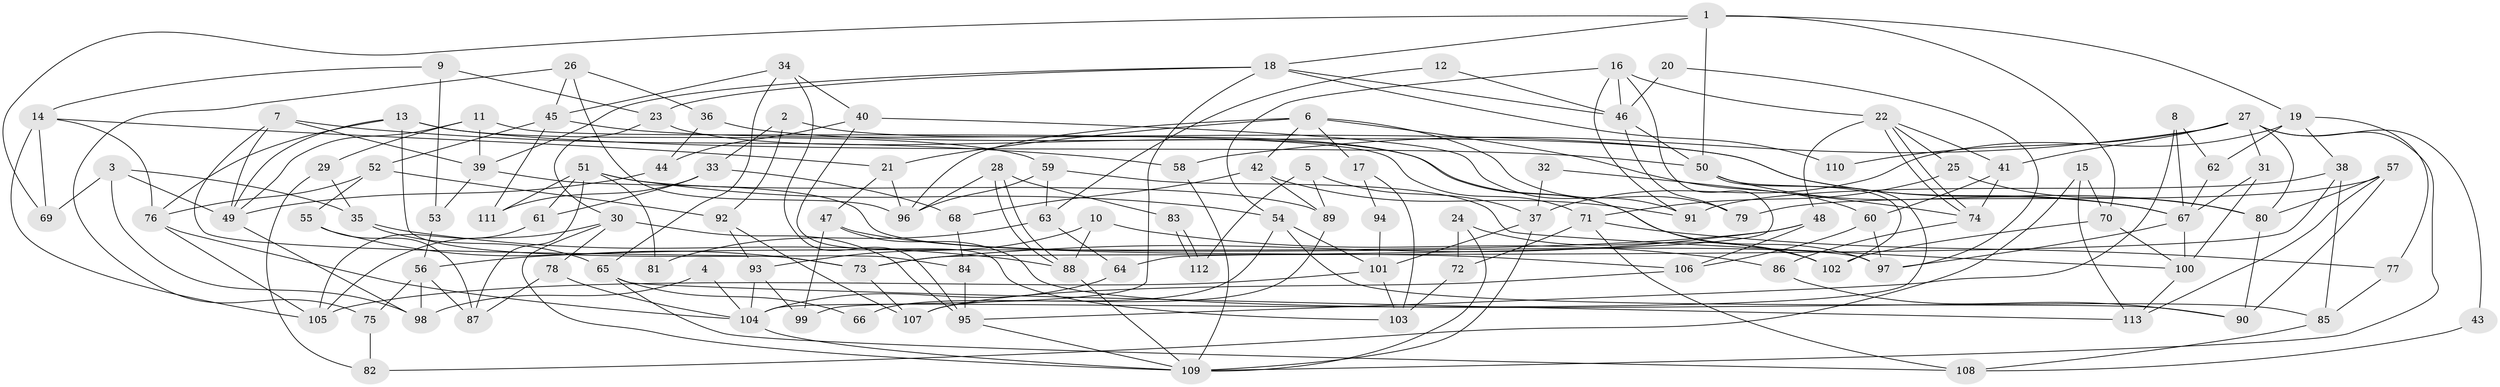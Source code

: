 // Generated by graph-tools (version 1.1) at 2025/48/03/09/25 04:48:57]
// undirected, 113 vertices, 226 edges
graph export_dot {
graph [start="1"]
  node [color=gray90,style=filled];
  1;
  2;
  3;
  4;
  5;
  6;
  7;
  8;
  9;
  10;
  11;
  12;
  13;
  14;
  15;
  16;
  17;
  18;
  19;
  20;
  21;
  22;
  23;
  24;
  25;
  26;
  27;
  28;
  29;
  30;
  31;
  32;
  33;
  34;
  35;
  36;
  37;
  38;
  39;
  40;
  41;
  42;
  43;
  44;
  45;
  46;
  47;
  48;
  49;
  50;
  51;
  52;
  53;
  54;
  55;
  56;
  57;
  58;
  59;
  60;
  61;
  62;
  63;
  64;
  65;
  66;
  67;
  68;
  69;
  70;
  71;
  72;
  73;
  74;
  75;
  76;
  77;
  78;
  79;
  80;
  81;
  82;
  83;
  84;
  85;
  86;
  87;
  88;
  89;
  90;
  91;
  92;
  93;
  94;
  95;
  96;
  97;
  98;
  99;
  100;
  101;
  102;
  103;
  104;
  105;
  106;
  107;
  108;
  109;
  110;
  111;
  112;
  113;
  1 -- 19;
  1 -- 18;
  1 -- 50;
  1 -- 69;
  1 -- 70;
  2 -- 102;
  2 -- 92;
  2 -- 33;
  3 -- 69;
  3 -- 35;
  3 -- 49;
  3 -- 98;
  4 -- 104;
  4 -- 98;
  5 -- 89;
  5 -- 37;
  5 -- 112;
  6 -- 60;
  6 -- 79;
  6 -- 17;
  6 -- 21;
  6 -- 42;
  6 -- 96;
  7 -- 58;
  7 -- 73;
  7 -- 39;
  7 -- 49;
  8 -- 95;
  8 -- 67;
  8 -- 62;
  9 -- 14;
  9 -- 23;
  9 -- 53;
  10 -- 93;
  10 -- 88;
  10 -- 86;
  11 -- 49;
  11 -- 39;
  11 -- 29;
  11 -- 71;
  12 -- 46;
  12 -- 63;
  13 -- 49;
  13 -- 59;
  13 -- 50;
  13 -- 76;
  13 -- 84;
  14 -- 105;
  14 -- 76;
  14 -- 21;
  14 -- 69;
  15 -- 70;
  15 -- 113;
  15 -- 82;
  16 -- 22;
  16 -- 91;
  16 -- 46;
  16 -- 54;
  16 -- 64;
  17 -- 103;
  17 -- 94;
  18 -- 23;
  18 -- 46;
  18 -- 39;
  18 -- 99;
  18 -- 110;
  19 -- 77;
  19 -- 62;
  19 -- 37;
  19 -- 38;
  20 -- 97;
  20 -- 46;
  21 -- 47;
  21 -- 96;
  22 -- 74;
  22 -- 74;
  22 -- 41;
  22 -- 25;
  22 -- 48;
  23 -- 30;
  23 -- 97;
  24 -- 109;
  24 -- 72;
  24 -- 102;
  25 -- 71;
  25 -- 80;
  26 -- 96;
  26 -- 45;
  26 -- 36;
  26 -- 75;
  27 -- 41;
  27 -- 109;
  27 -- 31;
  27 -- 43;
  27 -- 58;
  27 -- 80;
  27 -- 110;
  28 -- 88;
  28 -- 88;
  28 -- 96;
  28 -- 83;
  29 -- 82;
  29 -- 35;
  30 -- 95;
  30 -- 109;
  30 -- 78;
  30 -- 105;
  31 -- 100;
  31 -- 67;
  32 -- 37;
  32 -- 74;
  33 -- 68;
  33 -- 61;
  33 -- 111;
  34 -- 45;
  34 -- 40;
  34 -- 65;
  34 -- 95;
  35 -- 65;
  35 -- 88;
  36 -- 67;
  36 -- 44;
  37 -- 109;
  37 -- 101;
  38 -- 73;
  38 -- 85;
  38 -- 91;
  39 -- 53;
  39 -- 97;
  40 -- 91;
  40 -- 44;
  40 -- 103;
  41 -- 60;
  41 -- 74;
  42 -- 89;
  42 -- 68;
  42 -- 91;
  43 -- 108;
  44 -- 49;
  45 -- 80;
  45 -- 111;
  45 -- 52;
  46 -- 50;
  46 -- 79;
  47 -- 99;
  47 -- 85;
  47 -- 106;
  48 -- 56;
  48 -- 73;
  48 -- 106;
  49 -- 98;
  50 -- 67;
  50 -- 102;
  50 -- 104;
  51 -- 61;
  51 -- 54;
  51 -- 81;
  51 -- 87;
  51 -- 89;
  51 -- 111;
  52 -- 76;
  52 -- 55;
  52 -- 92;
  53 -- 56;
  54 -- 101;
  54 -- 66;
  54 -- 90;
  55 -- 87;
  55 -- 73;
  56 -- 98;
  56 -- 75;
  56 -- 87;
  57 -- 80;
  57 -- 90;
  57 -- 79;
  57 -- 113;
  58 -- 109;
  59 -- 96;
  59 -- 100;
  59 -- 63;
  60 -- 106;
  60 -- 97;
  61 -- 105;
  62 -- 67;
  63 -- 64;
  63 -- 81;
  64 -- 104;
  65 -- 113;
  65 -- 66;
  65 -- 108;
  67 -- 97;
  67 -- 100;
  68 -- 84;
  70 -- 102;
  70 -- 100;
  71 -- 108;
  71 -- 72;
  71 -- 77;
  72 -- 103;
  73 -- 107;
  74 -- 86;
  75 -- 82;
  76 -- 104;
  76 -- 105;
  77 -- 85;
  78 -- 87;
  78 -- 104;
  80 -- 90;
  83 -- 112;
  83 -- 112;
  84 -- 95;
  85 -- 108;
  86 -- 90;
  88 -- 109;
  89 -- 107;
  92 -- 107;
  92 -- 93;
  93 -- 104;
  93 -- 99;
  94 -- 101;
  95 -- 109;
  100 -- 113;
  101 -- 105;
  101 -- 103;
  104 -- 109;
  106 -- 107;
}

